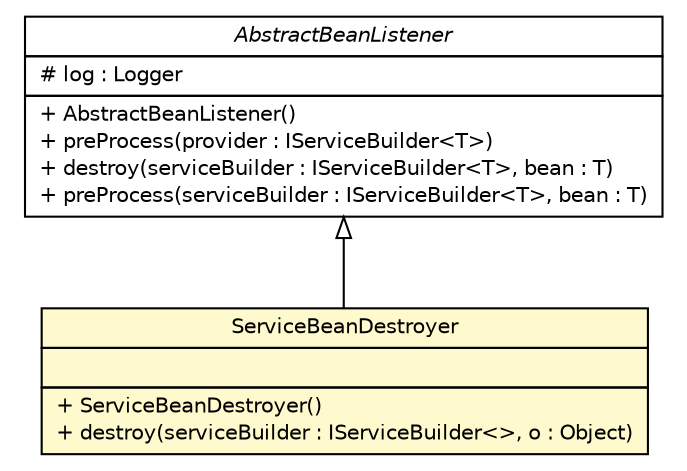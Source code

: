 #!/usr/local/bin/dot
#
# Class diagram 
# Generated by UMLGraph version R5_6 (http://www.umlgraph.org/)
#

digraph G {
	edge [fontname="Helvetica",fontsize=10,labelfontname="Helvetica",labelfontsize=10];
	node [fontname="Helvetica",fontsize=10,shape=plaintext];
	nodesep=0.25;
	ranksep=0.5;
	// sorcer.core.service.ServiceBeanDestroyer
	c459667 [label=<<table title="sorcer.core.service.ServiceBeanDestroyer" border="0" cellborder="1" cellspacing="0" cellpadding="2" port="p" bgcolor="lemonChiffon" href="./ServiceBeanDestroyer.html">
		<tr><td><table border="0" cellspacing="0" cellpadding="1">
<tr><td align="center" balign="center"> ServiceBeanDestroyer </td></tr>
		</table></td></tr>
		<tr><td><table border="0" cellspacing="0" cellpadding="1">
<tr><td align="left" balign="left">  </td></tr>
		</table></td></tr>
		<tr><td><table border="0" cellspacing="0" cellpadding="1">
<tr><td align="left" balign="left"> + ServiceBeanDestroyer() </td></tr>
<tr><td align="left" balign="left"> + destroy(serviceBuilder : IServiceBuilder&lt;&gt;, o : Object) </td></tr>
		</table></td></tr>
		</table>>, URL="./ServiceBeanDestroyer.html", fontname="Helvetica", fontcolor="black", fontsize=10.0];
	// sorcer.config.AbstractBeanListener
	c459672 [label=<<table title="sorcer.config.AbstractBeanListener" border="0" cellborder="1" cellspacing="0" cellpadding="2" port="p" href="../../config/AbstractBeanListener.html">
		<tr><td><table border="0" cellspacing="0" cellpadding="1">
<tr><td align="center" balign="center"><font face="Helvetica-Oblique"> AbstractBeanListener </font></td></tr>
		</table></td></tr>
		<tr><td><table border="0" cellspacing="0" cellpadding="1">
<tr><td align="left" balign="left"> # log : Logger </td></tr>
		</table></td></tr>
		<tr><td><table border="0" cellspacing="0" cellpadding="1">
<tr><td align="left" balign="left"> + AbstractBeanListener() </td></tr>
<tr><td align="left" balign="left"> + preProcess(provider : IServiceBuilder&lt;T&gt;) </td></tr>
<tr><td align="left" balign="left"> + destroy(serviceBuilder : IServiceBuilder&lt;T&gt;, bean : T) </td></tr>
<tr><td align="left" balign="left"> + preProcess(serviceBuilder : IServiceBuilder&lt;T&gt;, bean : T) </td></tr>
		</table></td></tr>
		</table>>, URL="../../config/AbstractBeanListener.html", fontname="Helvetica", fontcolor="black", fontsize=10.0];
	//sorcer.core.service.ServiceBeanDestroyer extends sorcer.config.AbstractBeanListener
	c459672:p -> c459667:p [dir=back,arrowtail=empty];
}

